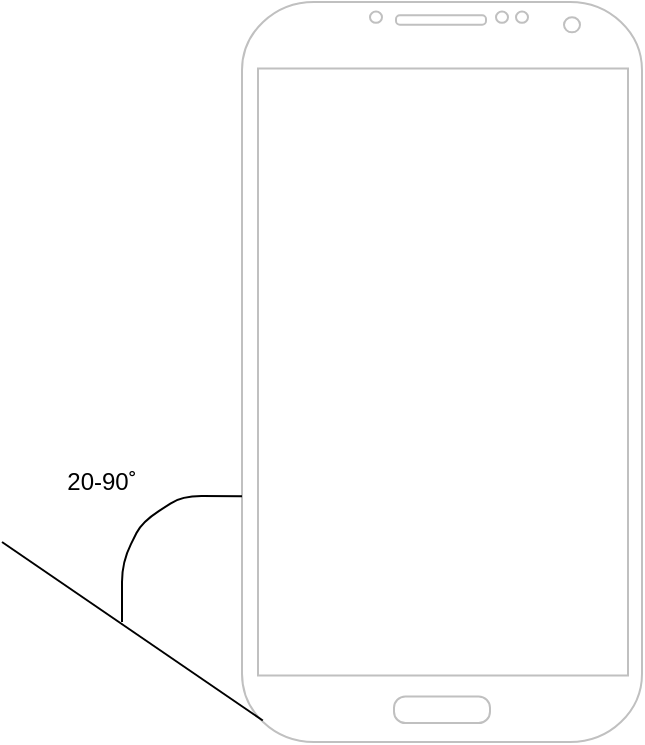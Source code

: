 <mxfile version="14.1.3" type="github">
  <diagram id="TP_KgOGqctB8blgeoTTj" name="Page-1">
    <mxGraphModel dx="1151" dy="741" grid="1" gridSize="10" guides="1" tooltips="1" connect="1" arrows="1" fold="1" page="1" pageScale="1" pageWidth="827" pageHeight="1169" math="0" shadow="0">
      <root>
        <mxCell id="0" />
        <mxCell id="1" parent="0" />
        <mxCell id="mCSkL7zsn4XKAd-oPTaS-9" value="" style="verticalLabelPosition=bottom;verticalAlign=top;html=1;shadow=0;dashed=0;strokeWidth=1;shape=mxgraph.android.phone2;strokeColor=#c0c0c0;" vertex="1" parent="1">
          <mxGeometry x="300" y="190" width="200" height="370" as="geometry" />
        </mxCell>
        <mxCell id="mCSkL7zsn4XKAd-oPTaS-10" value="" style="endArrow=none;html=1;exitX=0.052;exitY=0.971;exitDx=0;exitDy=0;exitPerimeter=0;" edge="1" parent="1" source="mCSkL7zsn4XKAd-oPTaS-9">
          <mxGeometry width="50" height="50" relative="1" as="geometry">
            <mxPoint x="210" y="530" as="sourcePoint" />
            <mxPoint x="180" y="460" as="targetPoint" />
          </mxGeometry>
        </mxCell>
        <mxCell id="mCSkL7zsn4XKAd-oPTaS-13" value="" style="endArrow=none;html=1;entryX=0;entryY=0.668;entryDx=0;entryDy=0;entryPerimeter=0;" edge="1" parent="1" target="mCSkL7zsn4XKAd-oPTaS-9">
          <mxGeometry width="50" height="50" relative="1" as="geometry">
            <mxPoint x="240" y="500" as="sourcePoint" />
            <mxPoint x="280" y="430" as="targetPoint" />
            <Array as="points">
              <mxPoint x="240" y="470" />
              <mxPoint x="250" y="450" />
              <mxPoint x="270" y="437" />
            </Array>
          </mxGeometry>
        </mxCell>
        <mxCell id="mCSkL7zsn4XKAd-oPTaS-14" value="20-90˚" style="text;html=1;strokeColor=none;fillColor=none;align=center;verticalAlign=middle;whiteSpace=wrap;rounded=0;" vertex="1" parent="1">
          <mxGeometry x="210" y="420" width="40" height="20" as="geometry" />
        </mxCell>
      </root>
    </mxGraphModel>
  </diagram>
</mxfile>
